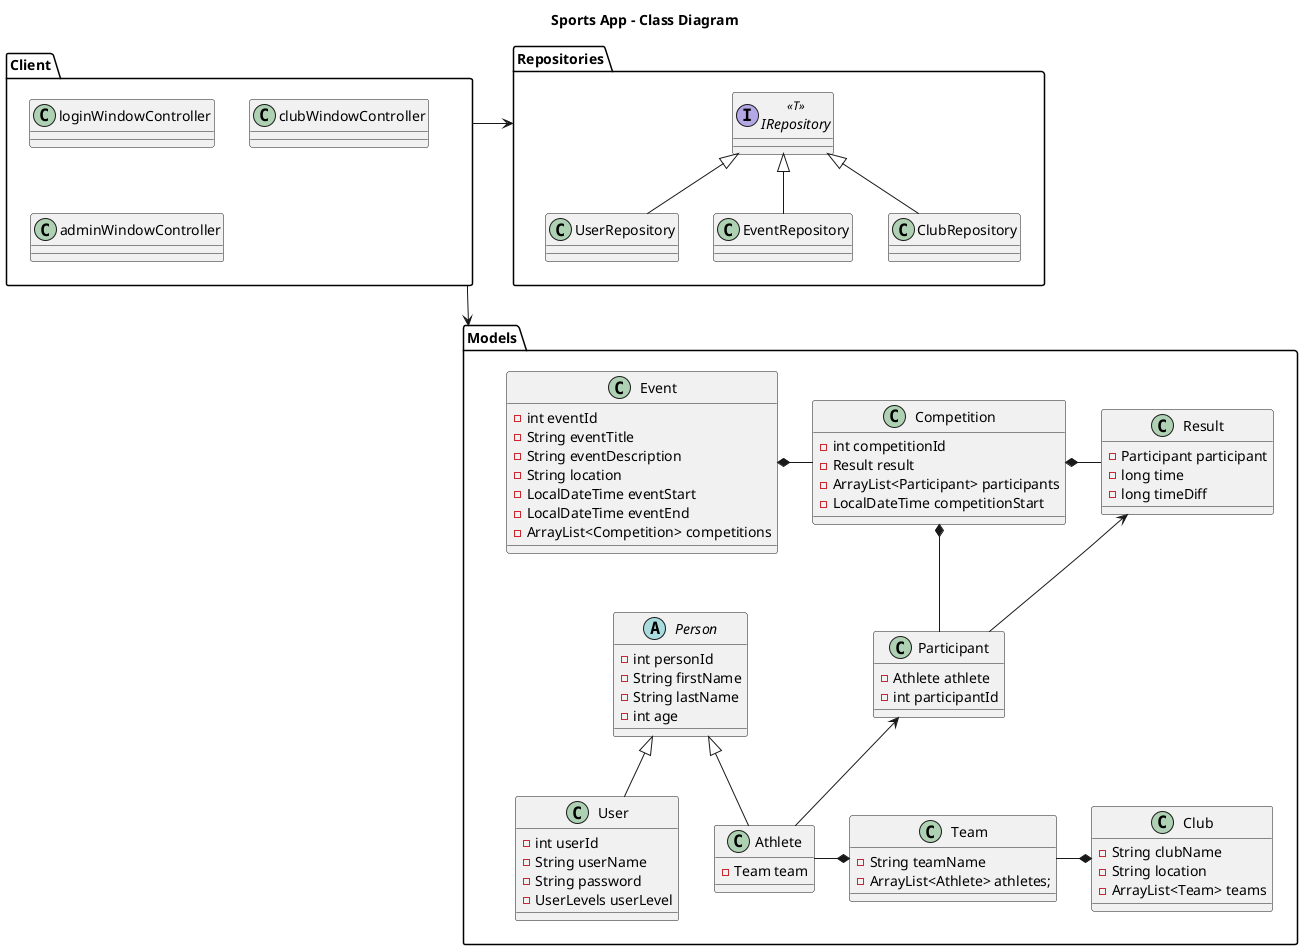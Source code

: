@startuml

title Sports App - Class Diagram
package Models {
    class Event {
        -int eventId
        -String eventTitle
        -String eventDescription
        -String location
        -LocalDateTime eventStart
        -LocalDateTime eventEnd
        -ArrayList<Competition> competitions
    }
    
    class Competition {
        -int competitionId
        -Result result
        -ArrayList<Participant> participants
        -LocalDateTime competitionStart
    }
    
    abstract class Person {
        -int personId
        -String firstName
        -String lastName
        -int age
    }
    
    class Athlete {
        -Team team
    }
    
    class User {
        -int userId
        -String userName
        -String password
        -UserLevels userLevel
    }
    
    class Participant {
        -Athlete athlete
        -int participantId
    }
    
    class Team {
        -String teamName
        -ArrayList<Athlete> athletes;
    }
    
    class Club {
        -String clubName
        -String location
        -ArrayList<Team> teams
    }
    
    class Result {
        -Participant participant
        -long time
        -long timeDiff
    }
    
    Event *-right- Competition
    Competition *-down- Participant
    Person <|-down- Athlete
    Person <|-down- User
    Participant <-- Athlete
    Team *-left- Athlete
    Club *-left- Team
    Competition *-right- Result
    Result <-- Participant
}

package Repositories {
    interface IRepository<<T>> {
        
    }
    
    class UserRepository {
    
    }
    
    class EventRepository {
    
    }
    
    class ClubRepository {
    
    }
    
    IRepository <|-down- UserRepository
    IRepository <|-down- EventRepository
    IRepository <|-down- ClubRepository
}

package Client {
    class loginWindowController {
    }
    
    class clubWindowController {
    }
    
    class adminWindowController {
    }

}

Client ---> Models
Client -> Repositories

@enduml